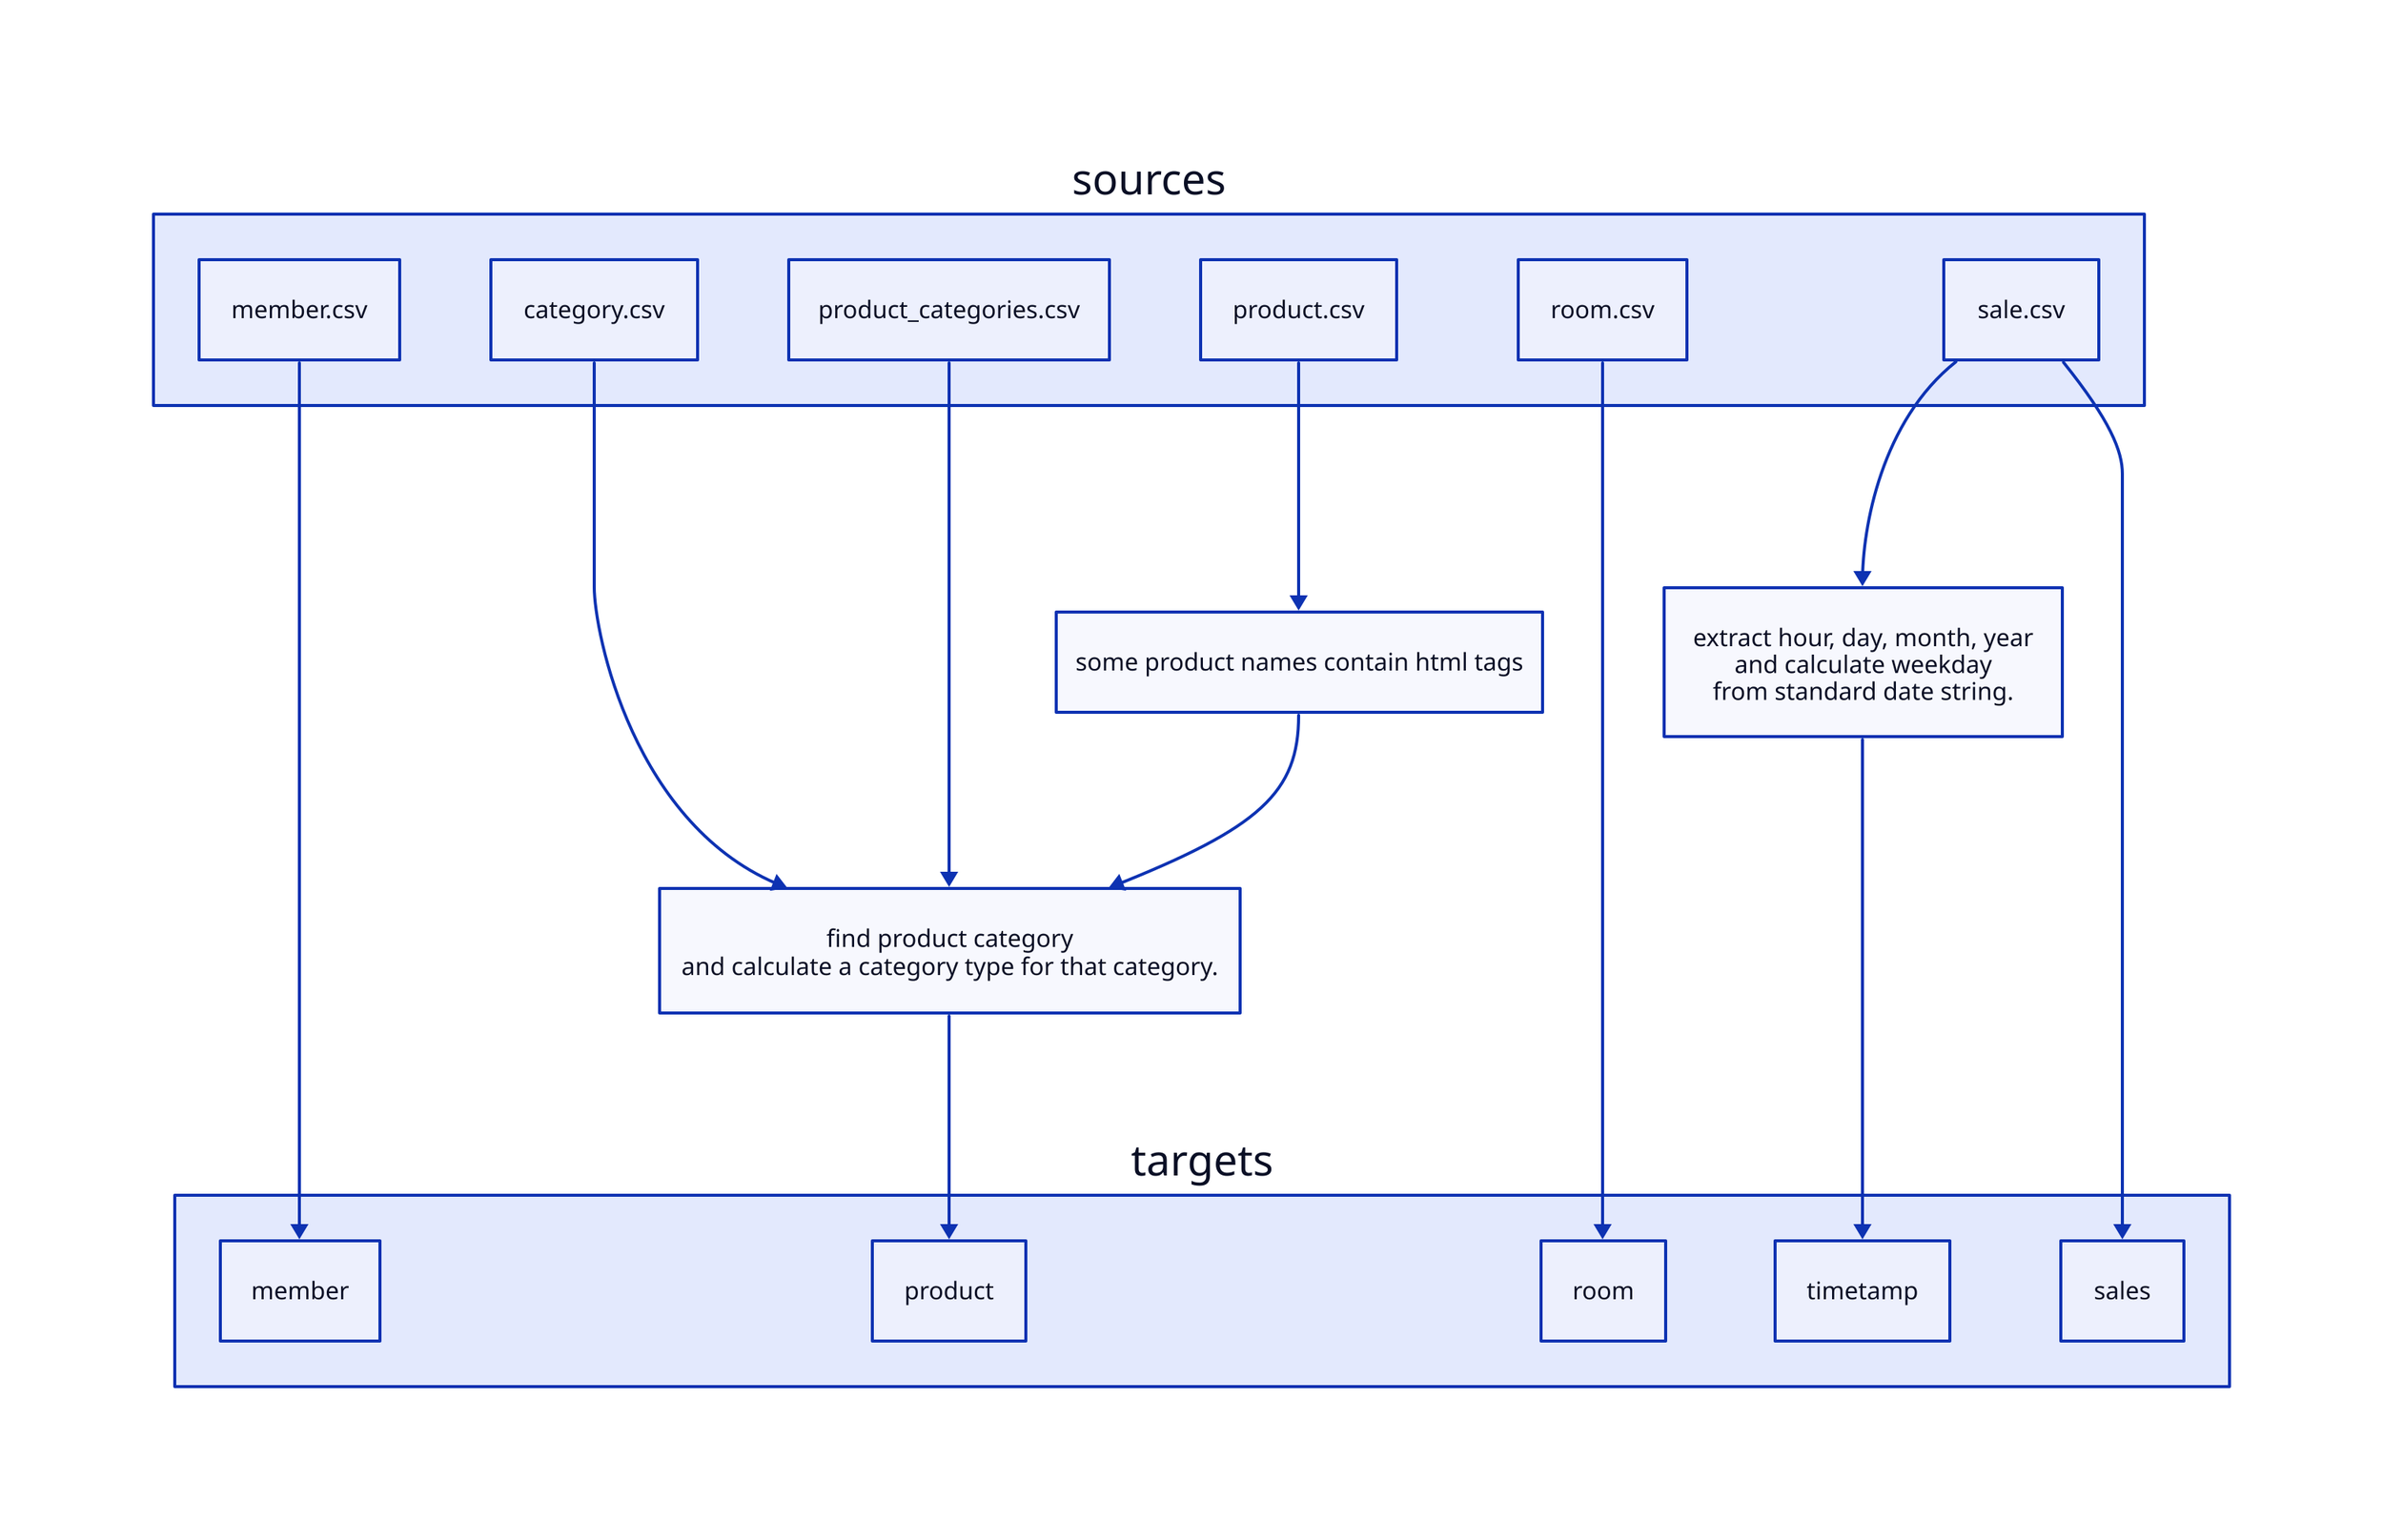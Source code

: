 sources: {
  m: member.csv
  c: category.csv
  pc: product_categories.csv
  p: product.csv
  r: room.csv
  s: sale.csv
}

extract_time: extract hour, day, month, year\n and calculate weekday\n from standard date string.

clean_name: some product names contain html tags

extract_type: find product category\n and calculate a category type for that category.

targets: {
  m: member
  p: product
  r: room
  t: timetamp
  s: sales
}

sources.s -> extract_time -> targets.t
sources.s -> targets.s

sources.c -> extract_type
sources.pc -> extract_type
sources.p -> clean_name -> extract_type
extract_type -> targets.p

sources.m -> targets.m

sources.r -> targets.r

